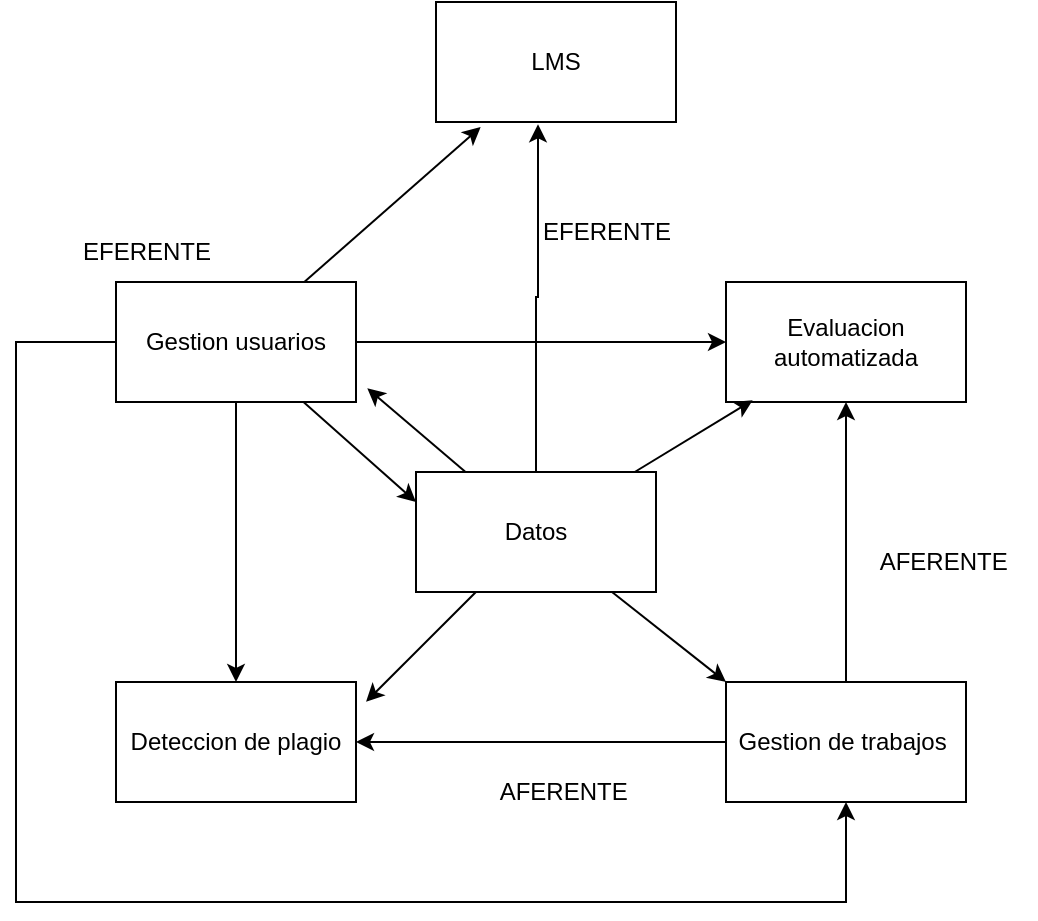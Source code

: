 <mxfile version="21.5.1" type="device" pages="2">
  <diagram name="COMPONENTES" id="NhpIKwPnkFienFkiOUGr">
    <mxGraphModel dx="863" dy="1645" grid="1" gridSize="10" guides="1" tooltips="1" connect="1" arrows="1" fold="1" page="1" pageScale="1" pageWidth="850" pageHeight="1100" math="0" shadow="0">
      <root>
        <mxCell id="0" />
        <mxCell id="1" parent="0" />
        <mxCell id="DrCCfzWgQjiLPG2RHx8u-41" style="edgeStyle=orthogonalEdgeStyle;rounded=0;orthogonalLoop=1;jettySize=auto;html=1;entryX=0.5;entryY=1;entryDx=0;entryDy=0;" edge="1" parent="1" source="DrCCfzWgQjiLPG2RHx8u-1" target="DrCCfzWgQjiLPG2RHx8u-2">
          <mxGeometry relative="1" as="geometry" />
        </mxCell>
        <mxCell id="DrCCfzWgQjiLPG2RHx8u-42" style="edgeStyle=orthogonalEdgeStyle;rounded=0;orthogonalLoop=1;jettySize=auto;html=1;entryX=1;entryY=0.5;entryDx=0;entryDy=0;" edge="1" parent="1" source="DrCCfzWgQjiLPG2RHx8u-1" target="DrCCfzWgQjiLPG2RHx8u-3">
          <mxGeometry relative="1" as="geometry" />
        </mxCell>
        <mxCell id="DrCCfzWgQjiLPG2RHx8u-1" value="Gestion de trabajos&amp;nbsp;" style="rounded=0;whiteSpace=wrap;html=1;" vertex="1" parent="1">
          <mxGeometry x="485" y="260" width="120" height="60" as="geometry" />
        </mxCell>
        <mxCell id="DrCCfzWgQjiLPG2RHx8u-2" value="Evaluacion automatizada" style="rounded=0;whiteSpace=wrap;html=1;" vertex="1" parent="1">
          <mxGeometry x="485" y="60" width="120" height="60" as="geometry" />
        </mxCell>
        <mxCell id="DrCCfzWgQjiLPG2RHx8u-3" value="Deteccion de plagio" style="rounded=0;whiteSpace=wrap;html=1;" vertex="1" parent="1">
          <mxGeometry x="180" y="260" width="120" height="60" as="geometry" />
        </mxCell>
        <mxCell id="DrCCfzWgQjiLPG2RHx8u-49" style="edgeStyle=orthogonalEdgeStyle;rounded=0;orthogonalLoop=1;jettySize=auto;html=1;" edge="1" parent="1" source="DrCCfzWgQjiLPG2RHx8u-4" target="DrCCfzWgQjiLPG2RHx8u-3">
          <mxGeometry relative="1" as="geometry" />
        </mxCell>
        <mxCell id="DrCCfzWgQjiLPG2RHx8u-50" style="rounded=0;orthogonalLoop=1;jettySize=auto;html=1;entryX=0;entryY=0.25;entryDx=0;entryDy=0;" edge="1" parent="1" source="DrCCfzWgQjiLPG2RHx8u-4" target="DrCCfzWgQjiLPG2RHx8u-16">
          <mxGeometry relative="1" as="geometry" />
        </mxCell>
        <mxCell id="DrCCfzWgQjiLPG2RHx8u-51" style="edgeStyle=orthogonalEdgeStyle;rounded=0;orthogonalLoop=1;jettySize=auto;html=1;entryX=0;entryY=0.5;entryDx=0;entryDy=0;" edge="1" parent="1" source="DrCCfzWgQjiLPG2RHx8u-4" target="DrCCfzWgQjiLPG2RHx8u-2">
          <mxGeometry relative="1" as="geometry" />
        </mxCell>
        <mxCell id="DrCCfzWgQjiLPG2RHx8u-52" style="rounded=0;orthogonalLoop=1;jettySize=auto;html=1;entryX=0.186;entryY=1.042;entryDx=0;entryDy=0;entryPerimeter=0;" edge="1" parent="1" source="DrCCfzWgQjiLPG2RHx8u-4" target="DrCCfzWgQjiLPG2RHx8u-21">
          <mxGeometry relative="1" as="geometry" />
        </mxCell>
        <mxCell id="DrCCfzWgQjiLPG2RHx8u-54" style="edgeStyle=orthogonalEdgeStyle;rounded=0;orthogonalLoop=1;jettySize=auto;html=1;entryX=0.5;entryY=1;entryDx=0;entryDy=0;" edge="1" parent="1" source="DrCCfzWgQjiLPG2RHx8u-4" target="DrCCfzWgQjiLPG2RHx8u-1">
          <mxGeometry relative="1" as="geometry">
            <Array as="points">
              <mxPoint x="130" y="90" />
              <mxPoint x="130" y="370" />
              <mxPoint x="545" y="370" />
            </Array>
          </mxGeometry>
        </mxCell>
        <mxCell id="DrCCfzWgQjiLPG2RHx8u-4" value="Gestion usuarios" style="rounded=0;whiteSpace=wrap;html=1;" vertex="1" parent="1">
          <mxGeometry x="180" y="60" width="120" height="60" as="geometry" />
        </mxCell>
        <mxCell id="DrCCfzWgQjiLPG2RHx8u-6" value="AFERENTE&amp;nbsp;" style="text;html=1;align=center;verticalAlign=middle;resizable=0;points=[];autosize=1;strokeColor=none;fillColor=none;" vertex="1" parent="1">
          <mxGeometry x="550" y="185" width="90" height="30" as="geometry" />
        </mxCell>
        <mxCell id="DrCCfzWgQjiLPG2RHx8u-43" style="rounded=0;orthogonalLoop=1;jettySize=auto;html=1;entryX=0;entryY=0;entryDx=0;entryDy=0;" edge="1" parent="1" source="DrCCfzWgQjiLPG2RHx8u-16" target="DrCCfzWgQjiLPG2RHx8u-1">
          <mxGeometry relative="1" as="geometry" />
        </mxCell>
        <mxCell id="DrCCfzWgQjiLPG2RHx8u-44" style="rounded=0;orthogonalLoop=1;jettySize=auto;html=1;entryX=0.111;entryY=0.986;entryDx=0;entryDy=0;entryPerimeter=0;" edge="1" parent="1" source="DrCCfzWgQjiLPG2RHx8u-16" target="DrCCfzWgQjiLPG2RHx8u-2">
          <mxGeometry relative="1" as="geometry" />
        </mxCell>
        <mxCell id="DrCCfzWgQjiLPG2RHx8u-45" style="rounded=0;orthogonalLoop=1;jettySize=auto;html=1;entryX=1.047;entryY=0.886;entryDx=0;entryDy=0;entryPerimeter=0;" edge="1" parent="1" source="DrCCfzWgQjiLPG2RHx8u-16" target="DrCCfzWgQjiLPG2RHx8u-4">
          <mxGeometry relative="1" as="geometry" />
        </mxCell>
        <mxCell id="DrCCfzWgQjiLPG2RHx8u-46" style="rounded=0;orthogonalLoop=1;jettySize=auto;html=1;entryX=1.042;entryY=0.164;entryDx=0;entryDy=0;entryPerimeter=0;" edge="1" parent="1" source="DrCCfzWgQjiLPG2RHx8u-16" target="DrCCfzWgQjiLPG2RHx8u-3">
          <mxGeometry relative="1" as="geometry" />
        </mxCell>
        <mxCell id="DrCCfzWgQjiLPG2RHx8u-47" style="edgeStyle=orthogonalEdgeStyle;rounded=0;orthogonalLoop=1;jettySize=auto;html=1;entryX=0.425;entryY=1.019;entryDx=0;entryDy=0;entryPerimeter=0;" edge="1" parent="1" source="DrCCfzWgQjiLPG2RHx8u-16" target="DrCCfzWgQjiLPG2RHx8u-21">
          <mxGeometry relative="1" as="geometry" />
        </mxCell>
        <mxCell id="DrCCfzWgQjiLPG2RHx8u-16" value="Datos" style="rounded=0;whiteSpace=wrap;html=1;" vertex="1" parent="1">
          <mxGeometry x="330" y="155" width="120" height="60" as="geometry" />
        </mxCell>
        <mxCell id="DrCCfzWgQjiLPG2RHx8u-21" value="LMS" style="rounded=0;whiteSpace=wrap;html=1;" vertex="1" parent="1">
          <mxGeometry x="340" y="-80" width="120" height="60" as="geometry" />
        </mxCell>
        <mxCell id="DrCCfzWgQjiLPG2RHx8u-23" value="EFERENTE" style="text;html=1;align=center;verticalAlign=middle;resizable=0;points=[];autosize=1;strokeColor=none;fillColor=none;" vertex="1" parent="1">
          <mxGeometry x="380" y="20" width="90" height="30" as="geometry" />
        </mxCell>
        <mxCell id="DrCCfzWgQjiLPG2RHx8u-25" value="AFERENTE&amp;nbsp;" style="text;html=1;align=center;verticalAlign=middle;resizable=0;points=[];autosize=1;strokeColor=none;fillColor=none;" vertex="1" parent="1">
          <mxGeometry x="360" y="300" width="90" height="30" as="geometry" />
        </mxCell>
        <mxCell id="DrCCfzWgQjiLPG2RHx8u-32" value="EFERENTE" style="text;html=1;align=center;verticalAlign=middle;resizable=0;points=[];autosize=1;strokeColor=none;fillColor=none;" vertex="1" parent="1">
          <mxGeometry x="150" y="30" width="90" height="30" as="geometry" />
        </mxCell>
      </root>
    </mxGraphModel>
  </diagram>
  <diagram id="shpqowaBGDNAtp_JLIwx" name="MICROSERVICIOS">
    <mxGraphModel dx="2922" dy="2408" grid="1" gridSize="10" guides="1" tooltips="1" connect="1" arrows="1" fold="1" page="1" pageScale="1" pageWidth="850" pageHeight="1100" math="0" shadow="0">
      <root>
        <mxCell id="0" />
        <mxCell id="1" parent="0" />
        <mxCell id="907D3u4MF6IIvYtHsvHO-15" value="" style="edgeStyle=orthogonalEdgeStyle;rounded=0;orthogonalLoop=1;jettySize=auto;html=1;startArrow=classic;startFill=1;" edge="1" parent="1" source="907D3u4MF6IIvYtHsvHO-1" target="907D3u4MF6IIvYtHsvHO-11">
          <mxGeometry relative="1" as="geometry" />
        </mxCell>
        <mxCell id="907D3u4MF6IIvYtHsvHO-20" style="edgeStyle=orthogonalEdgeStyle;rounded=0;orthogonalLoop=1;jettySize=auto;html=1;entryX=0.75;entryY=0;entryDx=0;entryDy=0;" edge="1" parent="1" source="907D3u4MF6IIvYtHsvHO-1" target="907D3u4MF6IIvYtHsvHO-6">
          <mxGeometry relative="1" as="geometry" />
        </mxCell>
        <mxCell id="907D3u4MF6IIvYtHsvHO-1" value="Deteccion de plagio" style="rounded=0;whiteSpace=wrap;html=1;" vertex="1" parent="1">
          <mxGeometry x="800" y="260" width="290" height="60" as="geometry" />
        </mxCell>
        <mxCell id="907D3u4MF6IIvYtHsvHO-14" style="edgeStyle=orthogonalEdgeStyle;rounded=0;orthogonalLoop=1;jettySize=auto;html=1;startArrow=classic;startFill=1;" edge="1" parent="1" source="907D3u4MF6IIvYtHsvHO-2" target="907D3u4MF6IIvYtHsvHO-10">
          <mxGeometry relative="1" as="geometry" />
        </mxCell>
        <mxCell id="907D3u4MF6IIvYtHsvHO-19" style="edgeStyle=orthogonalEdgeStyle;rounded=0;orthogonalLoop=1;jettySize=auto;html=1;entryX=0.25;entryY=0;entryDx=0;entryDy=0;" edge="1" parent="1" source="907D3u4MF6IIvYtHsvHO-2" target="907D3u4MF6IIvYtHsvHO-6">
          <mxGeometry relative="1" as="geometry" />
        </mxCell>
        <mxCell id="907D3u4MF6IIvYtHsvHO-2" value="Evaluacion Automatizada" style="rounded=0;whiteSpace=wrap;html=1;" vertex="1" parent="1">
          <mxGeometry x="290" y="260" width="290" height="60" as="geometry" />
        </mxCell>
        <mxCell id="907D3u4MF6IIvYtHsvHO-9" style="edgeStyle=orthogonalEdgeStyle;rounded=0;orthogonalLoop=1;jettySize=auto;html=1;entryX=1;entryY=0.5;entryDx=0;entryDy=0;entryPerimeter=0;startArrow=classic;startFill=1;" edge="1" parent="1" source="907D3u4MF6IIvYtHsvHO-3" target="907D3u4MF6IIvYtHsvHO-7">
          <mxGeometry relative="1" as="geometry" />
        </mxCell>
        <mxCell id="907D3u4MF6IIvYtHsvHO-18" style="edgeStyle=orthogonalEdgeStyle;rounded=0;orthogonalLoop=1;jettySize=auto;html=1;entryX=0;entryY=0.75;entryDx=0;entryDy=0;" edge="1" parent="1" source="907D3u4MF6IIvYtHsvHO-3" target="907D3u4MF6IIvYtHsvHO-6">
          <mxGeometry relative="1" as="geometry">
            <Array as="points">
              <mxPoint x="-60" y="525" />
            </Array>
          </mxGeometry>
        </mxCell>
        <mxCell id="907D3u4MF6IIvYtHsvHO-3" value="Gestion de usuarios" style="rounded=0;whiteSpace=wrap;html=1;" vertex="1" parent="1">
          <mxGeometry x="-250" y="260" width="290" height="60" as="geometry" />
        </mxCell>
        <mxCell id="907D3u4MF6IIvYtHsvHO-16" style="edgeStyle=orthogonalEdgeStyle;rounded=0;orthogonalLoop=1;jettySize=auto;html=1;startArrow=classic;startFill=1;" edge="1" parent="1" source="907D3u4MF6IIvYtHsvHO-4" target="907D3u4MF6IIvYtHsvHO-12">
          <mxGeometry relative="1" as="geometry" />
        </mxCell>
        <mxCell id="907D3u4MF6IIvYtHsvHO-21" style="edgeStyle=orthogonalEdgeStyle;rounded=0;orthogonalLoop=1;jettySize=auto;html=1;" edge="1" parent="1" source="907D3u4MF6IIvYtHsvHO-4" target="907D3u4MF6IIvYtHsvHO-6">
          <mxGeometry relative="1" as="geometry">
            <Array as="points">
              <mxPoint x="1535" y="430" />
              <mxPoint x="850" y="430" />
            </Array>
          </mxGeometry>
        </mxCell>
        <mxCell id="907D3u4MF6IIvYtHsvHO-4" value="Datos" style="rounded=0;whiteSpace=wrap;html=1;" vertex="1" parent="1">
          <mxGeometry x="1390" y="260" width="290" height="60" as="geometry" />
        </mxCell>
        <mxCell id="907D3u4MF6IIvYtHsvHO-17" style="edgeStyle=orthogonalEdgeStyle;rounded=0;orthogonalLoop=1;jettySize=auto;html=1;startArrow=classic;startFill=1;" edge="1" parent="1" source="907D3u4MF6IIvYtHsvHO-5" target="907D3u4MF6IIvYtHsvHO-13">
          <mxGeometry relative="1" as="geometry" />
        </mxCell>
        <mxCell id="907D3u4MF6IIvYtHsvHO-22" style="edgeStyle=orthogonalEdgeStyle;rounded=0;orthogonalLoop=1;jettySize=auto;html=1;entryX=1;entryY=0.75;entryDx=0;entryDy=0;" edge="1" parent="1" source="907D3u4MF6IIvYtHsvHO-5" target="907D3u4MF6IIvYtHsvHO-6">
          <mxGeometry relative="1" as="geometry">
            <Array as="points">
              <mxPoint x="2075" y="525" />
            </Array>
          </mxGeometry>
        </mxCell>
        <mxCell id="907D3u4MF6IIvYtHsvHO-5" value="LMS" style="rounded=0;whiteSpace=wrap;html=1;" vertex="1" parent="1">
          <mxGeometry x="1930" y="260" width="290" height="60" as="geometry" />
        </mxCell>
        <mxCell id="907D3u4MF6IIvYtHsvHO-6" value="BUS DE MENSAJES" style="rounded=0;whiteSpace=wrap;html=1;" vertex="1" parent="1">
          <mxGeometry x="240" y="480" width="720" height="60" as="geometry" />
        </mxCell>
        <mxCell id="907D3u4MF6IIvYtHsvHO-7" value="DB" style="shape=cylinder3;whiteSpace=wrap;html=1;boundedLbl=1;backgroundOutline=1;size=15;" vertex="1" parent="1">
          <mxGeometry x="-400" y="250" width="60" height="80" as="geometry" />
        </mxCell>
        <mxCell id="907D3u4MF6IIvYtHsvHO-10" value="DB" style="shape=cylinder3;whiteSpace=wrap;html=1;boundedLbl=1;backgroundOutline=1;size=15;" vertex="1" parent="1">
          <mxGeometry x="130" y="240" width="60" height="80" as="geometry" />
        </mxCell>
        <mxCell id="907D3u4MF6IIvYtHsvHO-11" value="DB" style="shape=cylinder3;whiteSpace=wrap;html=1;boundedLbl=1;backgroundOutline=1;size=15;" vertex="1" parent="1">
          <mxGeometry x="700" y="250" width="60" height="80" as="geometry" />
        </mxCell>
        <mxCell id="907D3u4MF6IIvYtHsvHO-12" value="DB" style="shape=cylinder3;whiteSpace=wrap;html=1;boundedLbl=1;backgroundOutline=1;size=15;" vertex="1" parent="1">
          <mxGeometry x="1240" y="250" width="60" height="80" as="geometry" />
        </mxCell>
        <mxCell id="907D3u4MF6IIvYtHsvHO-13" value="DB" style="shape=cylinder3;whiteSpace=wrap;html=1;boundedLbl=1;backgroundOutline=1;size=15;" vertex="1" parent="1">
          <mxGeometry x="1800" y="250" width="60" height="80" as="geometry" />
        </mxCell>
        <mxCell id="907D3u4MF6IIvYtHsvHO-25" style="edgeStyle=orthogonalEdgeStyle;rounded=0;orthogonalLoop=1;jettySize=auto;html=1;startArrow=classic;startFill=1;" edge="1" parent="1" source="907D3u4MF6IIvYtHsvHO-23" target="907D3u4MF6IIvYtHsvHO-24">
          <mxGeometry relative="1" as="geometry" />
        </mxCell>
        <mxCell id="907D3u4MF6IIvYtHsvHO-23" value="INTERFAZ DE USUARIO" style="rounded=0;whiteSpace=wrap;html=1;" vertex="1" parent="1">
          <mxGeometry x="380" y="-60" width="825" height="70" as="geometry" />
        </mxCell>
        <mxCell id="907D3u4MF6IIvYtHsvHO-26" style="edgeStyle=orthogonalEdgeStyle;rounded=0;orthogonalLoop=1;jettySize=auto;html=1;entryX=0.5;entryY=0;entryDx=0;entryDy=0;startArrow=classic;startFill=1;" edge="1" parent="1" source="907D3u4MF6IIvYtHsvHO-24" target="907D3u4MF6IIvYtHsvHO-2">
          <mxGeometry relative="1" as="geometry" />
        </mxCell>
        <mxCell id="907D3u4MF6IIvYtHsvHO-27" style="edgeStyle=orthogonalEdgeStyle;rounded=0;orthogonalLoop=1;jettySize=auto;html=1;entryX=0.5;entryY=0;entryDx=0;entryDy=0;startArrow=classic;startFill=1;" edge="1" parent="1" source="907D3u4MF6IIvYtHsvHO-24" target="907D3u4MF6IIvYtHsvHO-3">
          <mxGeometry relative="1" as="geometry" />
        </mxCell>
        <mxCell id="907D3u4MF6IIvYtHsvHO-28" style="edgeStyle=orthogonalEdgeStyle;rounded=0;orthogonalLoop=1;jettySize=auto;html=1;" edge="1" parent="1" source="907D3u4MF6IIvYtHsvHO-24" target="907D3u4MF6IIvYtHsvHO-1">
          <mxGeometry relative="1" as="geometry" />
        </mxCell>
        <mxCell id="907D3u4MF6IIvYtHsvHO-29" style="edgeStyle=orthogonalEdgeStyle;rounded=0;orthogonalLoop=1;jettySize=auto;html=1;startArrow=classic;startFill=1;" edge="1" parent="1" source="907D3u4MF6IIvYtHsvHO-24" target="907D3u4MF6IIvYtHsvHO-5">
          <mxGeometry relative="1" as="geometry" />
        </mxCell>
        <mxCell id="907D3u4MF6IIvYtHsvHO-30" style="edgeStyle=orthogonalEdgeStyle;rounded=0;orthogonalLoop=1;jettySize=auto;html=1;" edge="1" parent="1" source="907D3u4MF6IIvYtHsvHO-24" target="907D3u4MF6IIvYtHsvHO-4">
          <mxGeometry relative="1" as="geometry">
            <Array as="points">
              <mxPoint x="803" y="210" />
              <mxPoint x="1535" y="210" />
            </Array>
          </mxGeometry>
        </mxCell>
        <mxCell id="907D3u4MF6IIvYtHsvHO-24" value="API" style="rounded=0;whiteSpace=wrap;html=1;" vertex="1" parent="1">
          <mxGeometry x="390" y="80" width="825" height="70" as="geometry" />
        </mxCell>
      </root>
    </mxGraphModel>
  </diagram>
</mxfile>
